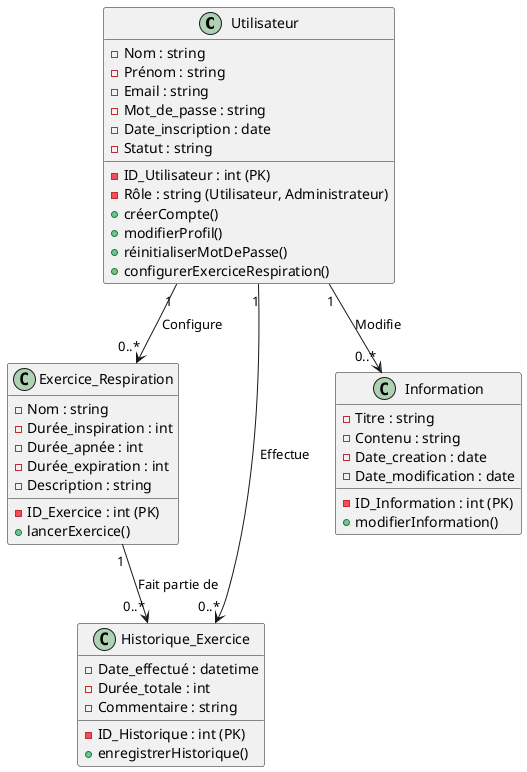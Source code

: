 @startuml
' Définir les classes

class Utilisateur {
    - ID_Utilisateur : int (PK)
    - Nom : string
    - Prénom : string
    - Email : string
    - Mot_de_passe : string
    - Date_inscription : date
    - Statut : string
    - Rôle : string (Utilisateur, Administrateur)
    + créerCompte()
    + modifierProfil()
    + réinitialiserMotDePasse()
    + configurerExerciceRespiration()
}

class Exercice_Respiration {
    - ID_Exercice : int (PK)
    - Nom : string
    - Durée_inspiration : int
    - Durée_apnée : int
    - Durée_expiration : int
    - Description : string
    + lancerExercice()
}

class Historique_Exercice {
    - ID_Historique : int (PK)
    - Date_effectué : datetime
    - Durée_totale : int
    - Commentaire : string
    + enregistrerHistorique()
}

class Information {
    - ID_Information : int (PK)
    - Titre : string
    - Contenu : string
    - Date_creation : date
    - Date_modification : date
    + modifierInformation()
}

' Définir les relations

Utilisateur "1" --> "0..*" Exercice_Respiration : Configure
Utilisateur "1" --> "0..*" Historique_Exercice : Effectue
Exercice_Respiration "1" --> "0..*" Historique_Exercice : Fait partie de
Utilisateur "1" --> "0..*" Information : Modifie

@enduml